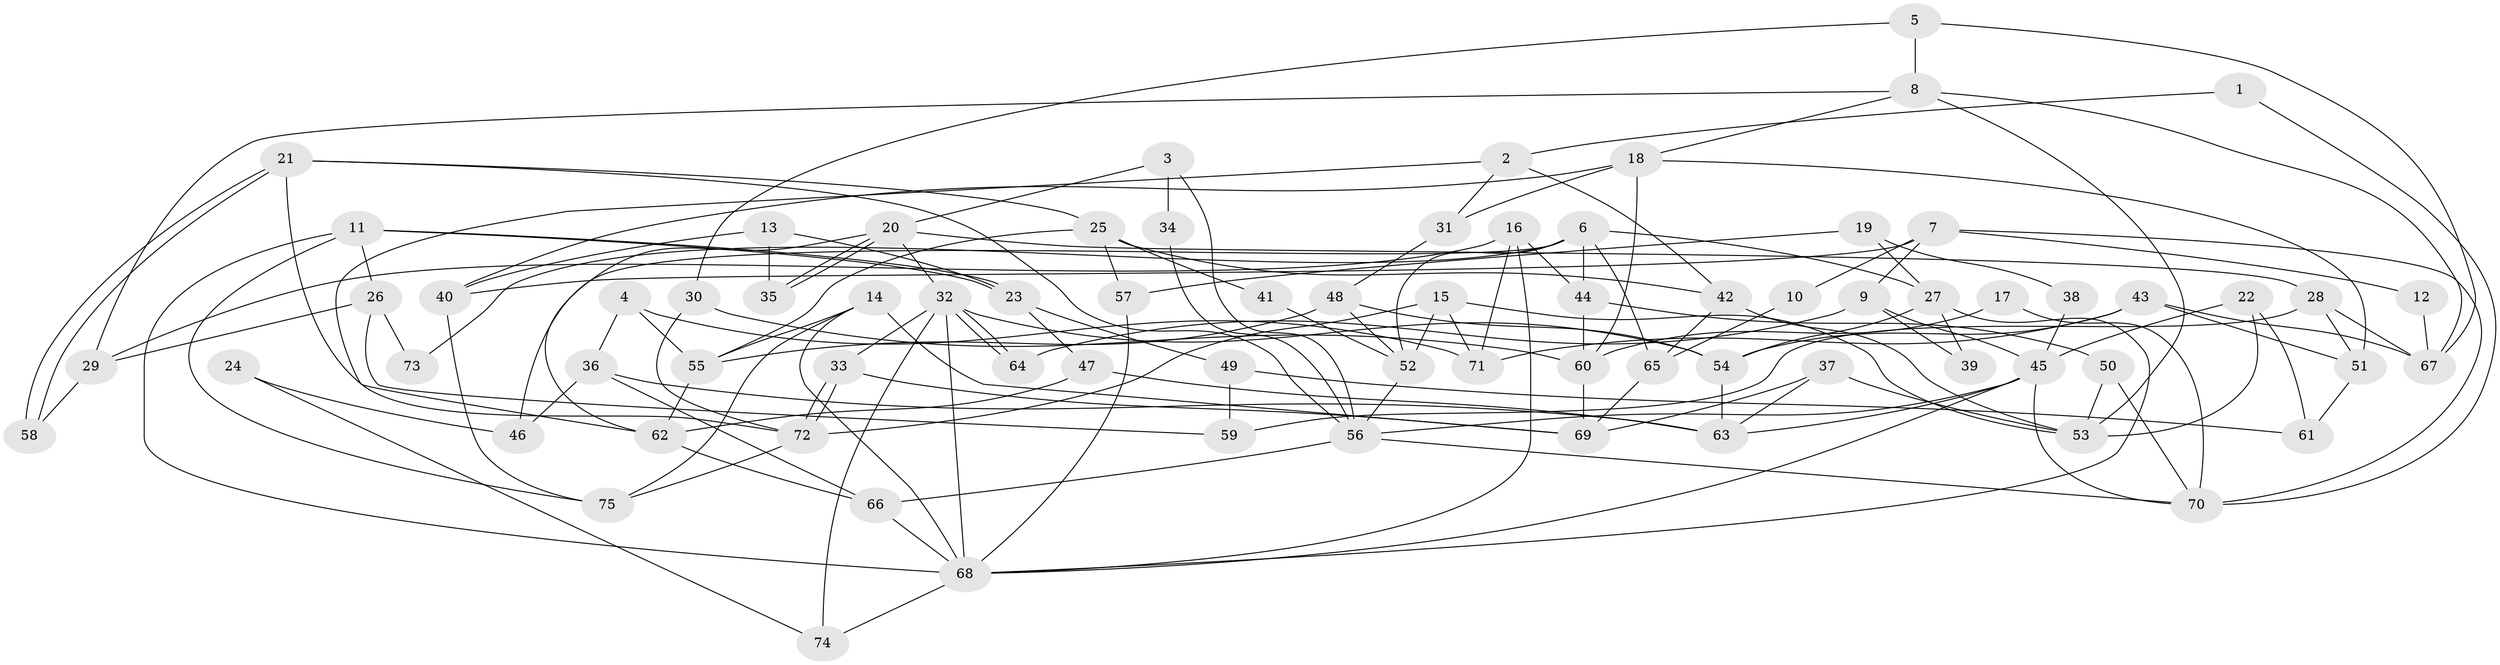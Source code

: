 // Generated by graph-tools (version 1.1) at 2025/50/03/09/25 03:50:13]
// undirected, 75 vertices, 150 edges
graph export_dot {
graph [start="1"]
  node [color=gray90,style=filled];
  1;
  2;
  3;
  4;
  5;
  6;
  7;
  8;
  9;
  10;
  11;
  12;
  13;
  14;
  15;
  16;
  17;
  18;
  19;
  20;
  21;
  22;
  23;
  24;
  25;
  26;
  27;
  28;
  29;
  30;
  31;
  32;
  33;
  34;
  35;
  36;
  37;
  38;
  39;
  40;
  41;
  42;
  43;
  44;
  45;
  46;
  47;
  48;
  49;
  50;
  51;
  52;
  53;
  54;
  55;
  56;
  57;
  58;
  59;
  60;
  61;
  62;
  63;
  64;
  65;
  66;
  67;
  68;
  69;
  70;
  71;
  72;
  73;
  74;
  75;
  1 -- 70;
  1 -- 2;
  2 -- 62;
  2 -- 31;
  2 -- 42;
  3 -- 20;
  3 -- 56;
  3 -- 34;
  4 -- 71;
  4 -- 55;
  4 -- 36;
  5 -- 67;
  5 -- 8;
  5 -- 30;
  6 -- 27;
  6 -- 65;
  6 -- 44;
  6 -- 46;
  6 -- 52;
  6 -- 73;
  7 -- 40;
  7 -- 70;
  7 -- 9;
  7 -- 10;
  7 -- 12;
  8 -- 67;
  8 -- 53;
  8 -- 18;
  8 -- 29;
  9 -- 45;
  9 -- 39;
  9 -- 64;
  10 -- 65;
  11 -- 75;
  11 -- 23;
  11 -- 23;
  11 -- 26;
  11 -- 68;
  12 -- 67;
  13 -- 40;
  13 -- 23;
  13 -- 35;
  14 -- 68;
  14 -- 55;
  14 -- 69;
  14 -- 75;
  15 -- 53;
  15 -- 52;
  15 -- 71;
  15 -- 72;
  16 -- 44;
  16 -- 68;
  16 -- 29;
  16 -- 71;
  17 -- 70;
  17 -- 60;
  18 -- 60;
  18 -- 31;
  18 -- 40;
  18 -- 51;
  19 -- 57;
  19 -- 27;
  19 -- 38;
  20 -- 32;
  20 -- 35;
  20 -- 35;
  20 -- 28;
  20 -- 62;
  21 -- 58;
  21 -- 58;
  21 -- 72;
  21 -- 25;
  21 -- 56;
  22 -- 53;
  22 -- 61;
  22 -- 45;
  23 -- 47;
  23 -- 49;
  24 -- 46;
  24 -- 74;
  25 -- 42;
  25 -- 41;
  25 -- 55;
  25 -- 57;
  26 -- 29;
  26 -- 59;
  26 -- 73;
  27 -- 54;
  27 -- 68;
  27 -- 39;
  28 -- 51;
  28 -- 59;
  28 -- 67;
  29 -- 58;
  30 -- 72;
  30 -- 60;
  31 -- 48;
  32 -- 68;
  32 -- 64;
  32 -- 64;
  32 -- 33;
  32 -- 54;
  32 -- 74;
  33 -- 72;
  33 -- 72;
  33 -- 69;
  34 -- 56;
  36 -- 66;
  36 -- 46;
  36 -- 63;
  37 -- 63;
  37 -- 69;
  37 -- 53;
  38 -- 45;
  40 -- 75;
  41 -- 52;
  42 -- 53;
  42 -- 65;
  43 -- 71;
  43 -- 54;
  43 -- 51;
  43 -- 67;
  44 -- 60;
  44 -- 50;
  45 -- 56;
  45 -- 63;
  45 -- 68;
  45 -- 70;
  47 -- 62;
  47 -- 63;
  48 -- 54;
  48 -- 52;
  48 -- 55;
  49 -- 59;
  49 -- 61;
  50 -- 70;
  50 -- 53;
  51 -- 61;
  52 -- 56;
  54 -- 63;
  55 -- 62;
  56 -- 66;
  56 -- 70;
  57 -- 68;
  60 -- 69;
  62 -- 66;
  65 -- 69;
  66 -- 68;
  68 -- 74;
  72 -- 75;
}
